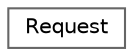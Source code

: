 digraph "Graphical Class Hierarchy"
{
 // INTERACTIVE_SVG=YES
 // LATEX_PDF_SIZE
  bgcolor="transparent";
  edge [fontname=Helvetica,fontsize=10,labelfontname=Helvetica,labelfontsize=10];
  node [fontname=Helvetica,fontsize=10,shape=box,height=0.2,width=0.4];
  rankdir="LR";
  Node0 [id="Node000000",label="Request",height=0.2,width=0.4,color="grey40", fillcolor="white", style="filled",URL="$d9/dd1/classTCPServer_1_1Request.html",tooltip=" "];
}
